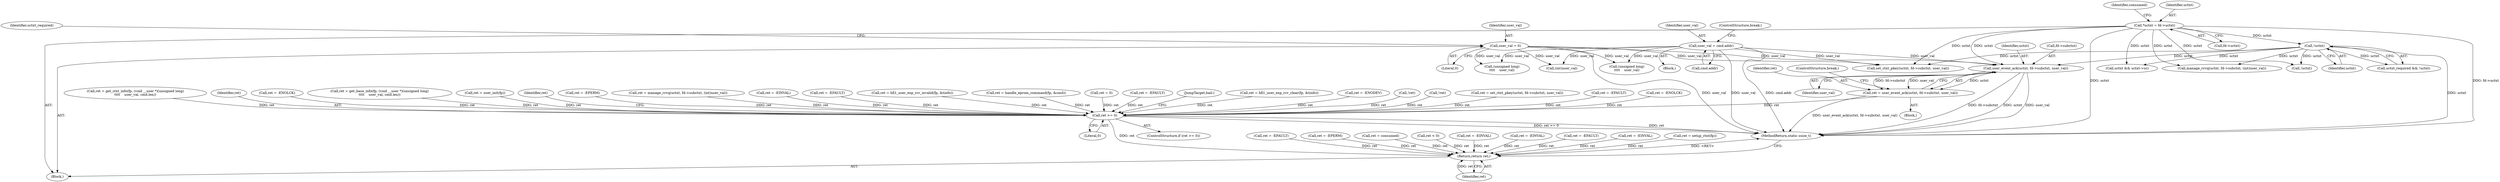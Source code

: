 digraph "0_linux_e6bd18f57aad1a2d1ef40e646d03ed0f2515c9e3_3@pointer" {
"1000500" [label="(Call,user_event_ack(uctxt, fd->subctxt, user_val))"];
"1000126" [label="(Call,*uctxt = fd->uctxt)"];
"1000301" [label="(Call,!uctxt)"];
"1000250" [label="(Call,user_val = cmd.addr)"];
"1000152" [label="(Call,user_val = 0)"];
"1000498" [label="(Call,ret = user_event_ack(uctxt, fd->subctxt, user_val))"];
"1000663" [label="(Call,ret >= 0)"];
"1000670" [label="(Return,return ret;)"];
"1000154" [label="(Literal,0)"];
"1000128" [label="(Call,fd->uctxt)"];
"1000371" [label="(Call,(unsigned long)\n\t\t\t\t    user_val)"];
"1000670" [label="(Return,return ret;)"];
"1000195" [label="(Call,ret = -EFAULT)"];
"1000671" [label="(Identifier,ret)"];
"1000609" [label="(Call,ret = -ENOLCK)"];
"1000316" [label="(Call,ret = -EPERM)"];
"1000351" [label="(Call,ret = get_ctxt_info(fp, (void __user *)(unsigned long)\n\t\t\t\t    user_val, cmd.len))"];
"1000501" [label="(Identifier,uctxt)"];
"1000208" [label="(Block,)"];
"1000499" [label="(Identifier,ret)"];
"1000117" [label="(Block,)"];
"1000664" [label="(Identifier,ret)"];
"1000577" [label="(Call,ret = -ENOLCK)"];
"1000365" [label="(Call,ret = get_base_info(fp, (void __user *)(unsigned long)\n\t\t\t\t    user_val, cmd.len))"];
"1000666" [label="(Call,ret = consumed)"];
"1000325" [label="(Block,)"];
"1000485" [label="(Call,manage_rcvq(uctxt, fd->subctxt, (int)user_val))"];
"1000302" [label="(Identifier,uctxt)"];
"1000506" [label="(ControlStructure,break;)"];
"1000345" [label="(Call,ret = user_init(fp))"];
"1000301" [label="(Call,!uctxt)"];
"1000667" [label="(Identifier,ret)"];
"1000520" [label="(Call,ret = -EPERM)"];
"1000483" [label="(Call,ret = manage_rcvq(uctxt, fd->subctxt, (int)user_val))"];
"1000543" [label="(Call,ret = -EINVAL)"];
"1000152" [label="(Call,user_val = 0)"];
"1000477" [label="(Call,ret = -EFAULT)"];
"1000357" [label="(Call,(unsigned long)\n\t\t\t\t    user_val)"];
"1000427" [label="(Call,ret = hfi1_user_exp_rcv_invalid(fp, &tinfo))"];
"1000655" [label="(Call,ret = handle_eprom_command(fp, &cmd))"];
"1000252" [label="(Call,cmd.addr)"];
"1000663" [label="(Call,ret >= 0)"];
"1000299" [label="(Call,uctxt_required && !uctxt)"];
"1000334" [label="(Call,ret < 0)"];
"1000177" [label="(Call,ret = -EINVAL)"];
"1000272" [label="(Call,ret = -EINVAL)"];
"1000153" [label="(Identifier,user_val)"];
"1000144" [label="(Call,ret = 0)"];
"1000250" [label="(Call,user_val = cmd.addr)"];
"1000449" [label="(Call,ret = -EFAULT)"];
"1000290" [label="(Call,ret = -EFAULT)"];
"1000137" [label="(Identifier,consumed)"];
"1000382" [label="(Call,uctxt && uctxt->sc)"];
"1000669" [label="(JumpTarget,bail:)"];
"1000127" [label="(Identifier,uctxt)"];
"1000455" [label="(Call,ret = hfi1_user_exp_rcv_clear(fp, &tinfo))"];
"1000498" [label="(Call,ret = user_event_ack(uctxt, fd->subctxt, user_val))"];
"1000505" [label="(Identifier,user_val)"];
"1000621" [label="(Call,ret = -ENODEV)"];
"1000255" [label="(ControlStructure,break;)"];
"1000304" [label="(Call,ret = -EINVAL)"];
"1000500" [label="(Call,user_event_ack(uctxt, fd->subctxt, user_val))"];
"1000665" [label="(Literal,0)"];
"1000400" [label="(Call,!ret)"];
"1000645" [label="(Call,!ret)"];
"1000338" [label="(Call,ret = setup_ctxt(fp))"];
"1000490" [label="(Call,(int)user_val)"];
"1000662" [label="(ControlStructure,if (ret >= 0))"];
"1000511" [label="(Call,ret = set_ctxt_pkey(uctxt, fd->subctxt, user_val))"];
"1000126" [label="(Call,*uctxt = fd->uctxt)"];
"1000672" [label="(MethodReturn,static ssize_t)"];
"1000157" [label="(Identifier,uctxt_required)"];
"1000251" [label="(Identifier,user_val)"];
"1000513" [label="(Call,set_ctxt_pkey(uctxt, fd->subctxt, user_val))"];
"1000502" [label="(Call,fd->subctxt)"];
"1000421" [label="(Call,ret = -EFAULT)"];
"1000531" [label="(Call,!uctxt)"];
"1000500" -> "1000498"  [label="AST: "];
"1000500" -> "1000505"  [label="CFG: "];
"1000501" -> "1000500"  [label="AST: "];
"1000502" -> "1000500"  [label="AST: "];
"1000505" -> "1000500"  [label="AST: "];
"1000498" -> "1000500"  [label="CFG: "];
"1000500" -> "1000672"  [label="DDG: fd->subctxt"];
"1000500" -> "1000672"  [label="DDG: uctxt"];
"1000500" -> "1000672"  [label="DDG: user_val"];
"1000500" -> "1000498"  [label="DDG: uctxt"];
"1000500" -> "1000498"  [label="DDG: fd->subctxt"];
"1000500" -> "1000498"  [label="DDG: user_val"];
"1000126" -> "1000500"  [label="DDG: uctxt"];
"1000301" -> "1000500"  [label="DDG: uctxt"];
"1000250" -> "1000500"  [label="DDG: user_val"];
"1000152" -> "1000500"  [label="DDG: user_val"];
"1000126" -> "1000117"  [label="AST: "];
"1000126" -> "1000128"  [label="CFG: "];
"1000127" -> "1000126"  [label="AST: "];
"1000128" -> "1000126"  [label="AST: "];
"1000137" -> "1000126"  [label="CFG: "];
"1000126" -> "1000672"  [label="DDG: uctxt"];
"1000126" -> "1000672"  [label="DDG: fd->uctxt"];
"1000126" -> "1000301"  [label="DDG: uctxt"];
"1000126" -> "1000382"  [label="DDG: uctxt"];
"1000126" -> "1000485"  [label="DDG: uctxt"];
"1000126" -> "1000513"  [label="DDG: uctxt"];
"1000126" -> "1000531"  [label="DDG: uctxt"];
"1000301" -> "1000299"  [label="AST: "];
"1000301" -> "1000302"  [label="CFG: "];
"1000302" -> "1000301"  [label="AST: "];
"1000299" -> "1000301"  [label="CFG: "];
"1000301" -> "1000672"  [label="DDG: uctxt"];
"1000301" -> "1000299"  [label="DDG: uctxt"];
"1000301" -> "1000382"  [label="DDG: uctxt"];
"1000301" -> "1000485"  [label="DDG: uctxt"];
"1000301" -> "1000513"  [label="DDG: uctxt"];
"1000301" -> "1000531"  [label="DDG: uctxt"];
"1000250" -> "1000208"  [label="AST: "];
"1000250" -> "1000252"  [label="CFG: "];
"1000251" -> "1000250"  [label="AST: "];
"1000252" -> "1000250"  [label="AST: "];
"1000255" -> "1000250"  [label="CFG: "];
"1000250" -> "1000672"  [label="DDG: user_val"];
"1000250" -> "1000672"  [label="DDG: cmd.addr"];
"1000250" -> "1000357"  [label="DDG: user_val"];
"1000250" -> "1000371"  [label="DDG: user_val"];
"1000250" -> "1000490"  [label="DDG: user_val"];
"1000250" -> "1000513"  [label="DDG: user_val"];
"1000152" -> "1000117"  [label="AST: "];
"1000152" -> "1000154"  [label="CFG: "];
"1000153" -> "1000152"  [label="AST: "];
"1000154" -> "1000152"  [label="AST: "];
"1000157" -> "1000152"  [label="CFG: "];
"1000152" -> "1000672"  [label="DDG: user_val"];
"1000152" -> "1000357"  [label="DDG: user_val"];
"1000152" -> "1000371"  [label="DDG: user_val"];
"1000152" -> "1000490"  [label="DDG: user_val"];
"1000152" -> "1000513"  [label="DDG: user_val"];
"1000498" -> "1000325"  [label="AST: "];
"1000499" -> "1000498"  [label="AST: "];
"1000506" -> "1000498"  [label="CFG: "];
"1000498" -> "1000672"  [label="DDG: user_event_ack(uctxt, fd->subctxt, user_val)"];
"1000498" -> "1000663"  [label="DDG: ret"];
"1000663" -> "1000662"  [label="AST: "];
"1000663" -> "1000665"  [label="CFG: "];
"1000664" -> "1000663"  [label="AST: "];
"1000665" -> "1000663"  [label="AST: "];
"1000667" -> "1000663"  [label="CFG: "];
"1000669" -> "1000663"  [label="CFG: "];
"1000663" -> "1000672"  [label="DDG: ret >= 0"];
"1000663" -> "1000672"  [label="DDG: ret"];
"1000427" -> "1000663"  [label="DDG: ret"];
"1000621" -> "1000663"  [label="DDG: ret"];
"1000655" -> "1000663"  [label="DDG: ret"];
"1000645" -> "1000663"  [label="DDG: ret"];
"1000400" -> "1000663"  [label="DDG: ret"];
"1000609" -> "1000663"  [label="DDG: ret"];
"1000449" -> "1000663"  [label="DDG: ret"];
"1000421" -> "1000663"  [label="DDG: ret"];
"1000577" -> "1000663"  [label="DDG: ret"];
"1000345" -> "1000663"  [label="DDG: ret"];
"1000477" -> "1000663"  [label="DDG: ret"];
"1000455" -> "1000663"  [label="DDG: ret"];
"1000483" -> "1000663"  [label="DDG: ret"];
"1000365" -> "1000663"  [label="DDG: ret"];
"1000520" -> "1000663"  [label="DDG: ret"];
"1000144" -> "1000663"  [label="DDG: ret"];
"1000511" -> "1000663"  [label="DDG: ret"];
"1000543" -> "1000663"  [label="DDG: ret"];
"1000351" -> "1000663"  [label="DDG: ret"];
"1000663" -> "1000670"  [label="DDG: ret"];
"1000670" -> "1000117"  [label="AST: "];
"1000670" -> "1000671"  [label="CFG: "];
"1000671" -> "1000670"  [label="AST: "];
"1000672" -> "1000670"  [label="CFG: "];
"1000670" -> "1000672"  [label="DDG: <RET>"];
"1000671" -> "1000670"  [label="DDG: ret"];
"1000177" -> "1000670"  [label="DDG: ret"];
"1000304" -> "1000670"  [label="DDG: ret"];
"1000272" -> "1000670"  [label="DDG: ret"];
"1000195" -> "1000670"  [label="DDG: ret"];
"1000334" -> "1000670"  [label="DDG: ret"];
"1000338" -> "1000670"  [label="DDG: ret"];
"1000290" -> "1000670"  [label="DDG: ret"];
"1000316" -> "1000670"  [label="DDG: ret"];
"1000666" -> "1000670"  [label="DDG: ret"];
}
